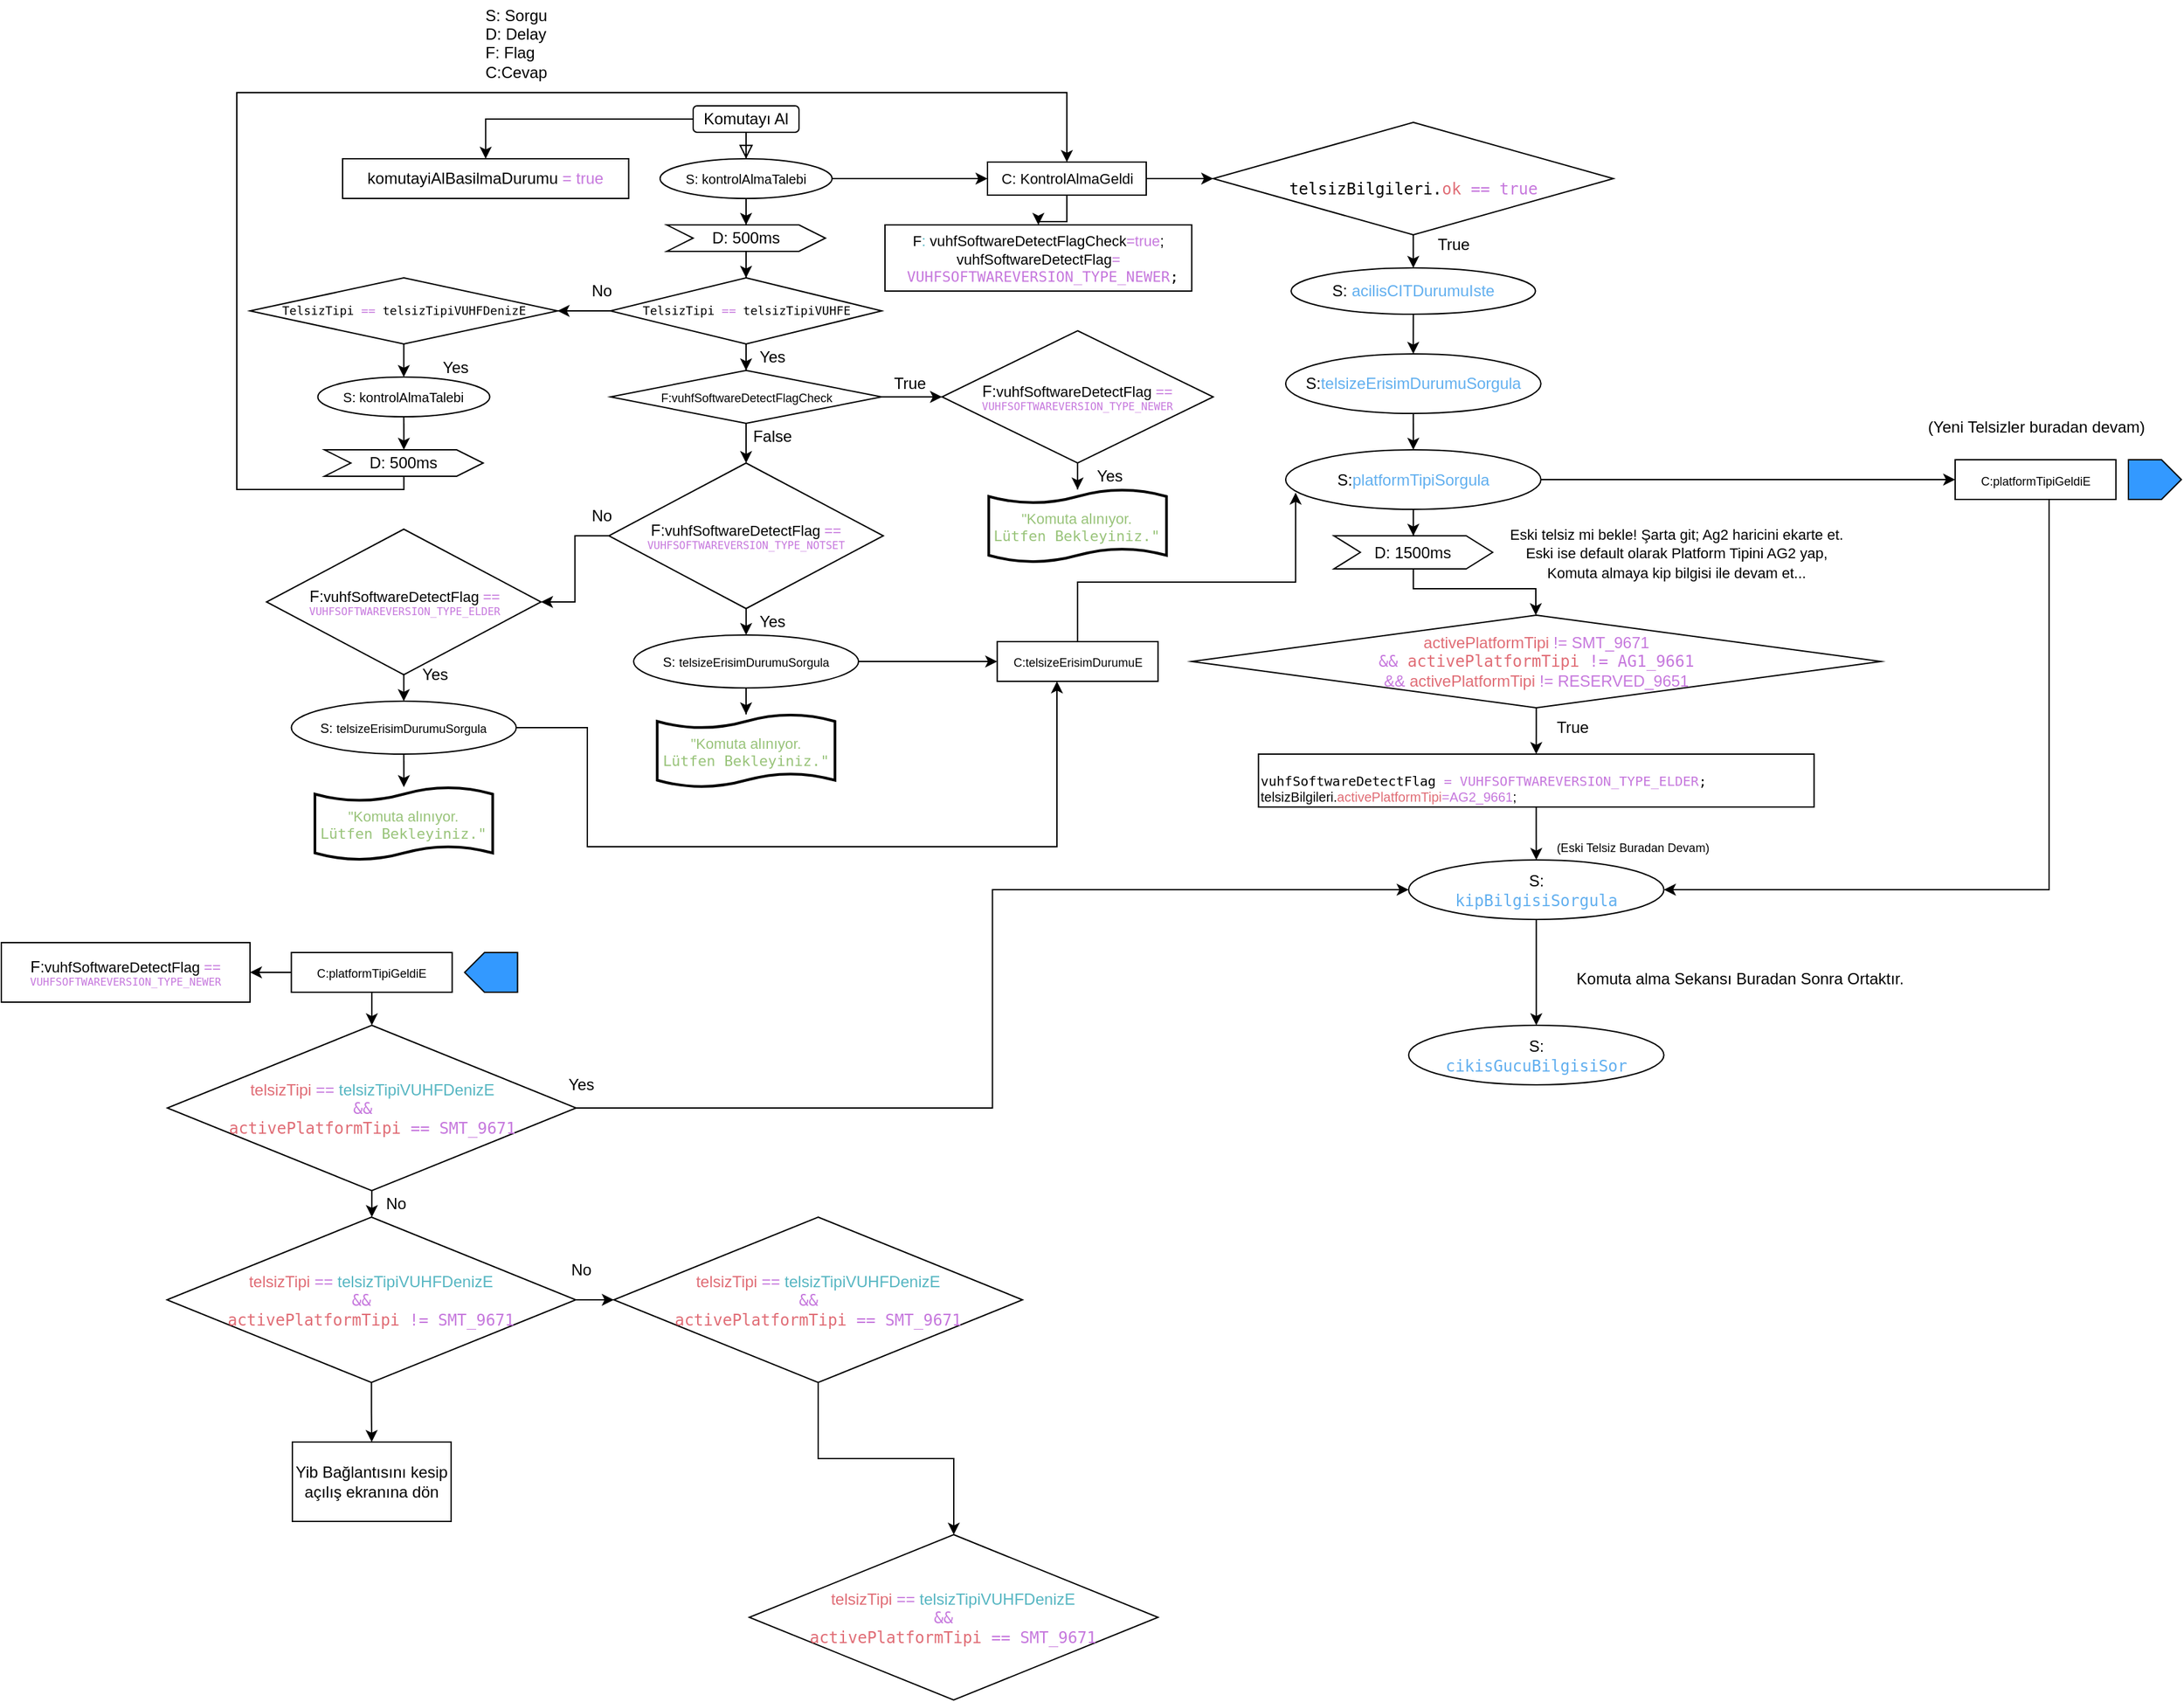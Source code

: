<mxfile version="13.10.0" type="github">
  <diagram id="C5RBs43oDa-KdzZeNtuy" name="Page-1">
    <mxGraphModel dx="2249" dy="781" grid="1" gridSize="10" guides="1" tooltips="1" connect="1" arrows="1" fold="1" page="1" pageScale="1" pageWidth="827" pageHeight="1169" math="0" shadow="0">
      <root>
        <mxCell id="WIyWlLk6GJQsqaUBKTNV-0" />
        <mxCell id="WIyWlLk6GJQsqaUBKTNV-1" parent="WIyWlLk6GJQsqaUBKTNV-0" />
        <mxCell id="WIyWlLk6GJQsqaUBKTNV-2" value="" style="rounded=0;html=1;jettySize=auto;orthogonalLoop=1;fontSize=11;endArrow=block;endFill=0;endSize=8;strokeWidth=1;shadow=0;labelBackgroundColor=none;edgeStyle=orthogonalEdgeStyle;entryX=0.5;entryY=0;entryDx=0;entryDy=0;" parent="WIyWlLk6GJQsqaUBKTNV-1" source="WIyWlLk6GJQsqaUBKTNV-3" target="a07uq0I9f7022rg5gR0u-1" edge="1">
          <mxGeometry relative="1" as="geometry">
            <mxPoint x="200" y="120" as="targetPoint" />
          </mxGeometry>
        </mxCell>
        <mxCell id="a07uq0I9f7022rg5gR0u-80" value="" style="edgeStyle=orthogonalEdgeStyle;rounded=0;orthogonalLoop=1;jettySize=auto;html=1;" parent="WIyWlLk6GJQsqaUBKTNV-1" source="WIyWlLk6GJQsqaUBKTNV-3" target="a07uq0I9f7022rg5gR0u-79" edge="1">
          <mxGeometry relative="1" as="geometry" />
        </mxCell>
        <mxCell id="WIyWlLk6GJQsqaUBKTNV-3" value="Komutayı Al" style="rounded=1;whiteSpace=wrap;html=1;fontSize=12;glass=0;strokeWidth=1;shadow=0;" parent="WIyWlLk6GJQsqaUBKTNV-1" vertex="1">
          <mxGeometry x="165" y="80" width="80" height="20" as="geometry" />
        </mxCell>
        <mxCell id="a07uq0I9f7022rg5gR0u-11" value="" style="edgeStyle=orthogonalEdgeStyle;rounded=0;orthogonalLoop=1;jettySize=auto;html=1;" parent="WIyWlLk6GJQsqaUBKTNV-1" source="a07uq0I9f7022rg5gR0u-1" target="a07uq0I9f7022rg5gR0u-10" edge="1">
          <mxGeometry relative="1" as="geometry" />
        </mxCell>
        <mxCell id="a07uq0I9f7022rg5gR0u-27" value="" style="edgeStyle=orthogonalEdgeStyle;rounded=0;orthogonalLoop=1;jettySize=auto;html=1;" parent="WIyWlLk6GJQsqaUBKTNV-1" source="a07uq0I9f7022rg5gR0u-1" target="a07uq0I9f7022rg5gR0u-26" edge="1">
          <mxGeometry relative="1" as="geometry" />
        </mxCell>
        <mxCell id="a07uq0I9f7022rg5gR0u-1" value="&lt;font style=&quot;font-size: 10px&quot;&gt;S: kontrolAlmaTalebi&lt;/font&gt;" style="ellipse;whiteSpace=wrap;html=1;" parent="WIyWlLk6GJQsqaUBKTNV-1" vertex="1">
          <mxGeometry x="140" y="120" width="130" height="30" as="geometry" />
        </mxCell>
        <mxCell id="a07uq0I9f7022rg5gR0u-13" value="" style="edgeStyle=orthogonalEdgeStyle;rounded=0;orthogonalLoop=1;jettySize=auto;html=1;" parent="WIyWlLk6GJQsqaUBKTNV-1" source="a07uq0I9f7022rg5gR0u-10" target="a07uq0I9f7022rg5gR0u-12" edge="1">
          <mxGeometry relative="1" as="geometry" />
        </mxCell>
        <mxCell id="a07uq0I9f7022rg5gR0u-10" value="D: 500ms" style="shape=step;perimeter=stepPerimeter;whiteSpace=wrap;html=1;fixedSize=1;" parent="WIyWlLk6GJQsqaUBKTNV-1" vertex="1">
          <mxGeometry x="145" y="170" width="120" height="20" as="geometry" />
        </mxCell>
        <mxCell id="a07uq0I9f7022rg5gR0u-15" value="" style="edgeStyle=orthogonalEdgeStyle;rounded=0;orthogonalLoop=1;jettySize=auto;html=1;" parent="WIyWlLk6GJQsqaUBKTNV-1" source="a07uq0I9f7022rg5gR0u-12" target="a07uq0I9f7022rg5gR0u-14" edge="1">
          <mxGeometry relative="1" as="geometry" />
        </mxCell>
        <mxCell id="a07uq0I9f7022rg5gR0u-35" value="" style="edgeStyle=orthogonalEdgeStyle;rounded=0;orthogonalLoop=1;jettySize=auto;html=1;" parent="WIyWlLk6GJQsqaUBKTNV-1" source="a07uq0I9f7022rg5gR0u-12" target="a07uq0I9f7022rg5gR0u-34" edge="1">
          <mxGeometry relative="1" as="geometry" />
        </mxCell>
        <mxCell id="a07uq0I9f7022rg5gR0u-12" value="&lt;pre style=&quot;margin: 0px ; text-indent: 0px ; font-size: 9px&quot;&gt;TelsizTipi &lt;span style=&quot;color: #c678dd&quot;&gt;==&lt;/span&gt; telsizTipiVUHFE&lt;/pre&gt;" style="rhombus;whiteSpace=wrap;html=1;" parent="WIyWlLk6GJQsqaUBKTNV-1" vertex="1">
          <mxGeometry x="102.5" y="210" width="205" height="50" as="geometry" />
        </mxCell>
        <mxCell id="a07uq0I9f7022rg5gR0u-20" value="" style="edgeStyle=orthogonalEdgeStyle;rounded=0;orthogonalLoop=1;jettySize=auto;html=1;" parent="WIyWlLk6GJQsqaUBKTNV-1" source="a07uq0I9f7022rg5gR0u-14" target="a07uq0I9f7022rg5gR0u-19" edge="1">
          <mxGeometry relative="1" as="geometry" />
        </mxCell>
        <mxCell id="a07uq0I9f7022rg5gR0u-23" value="" style="edgeStyle=orthogonalEdgeStyle;rounded=0;orthogonalLoop=1;jettySize=auto;html=1;" parent="WIyWlLk6GJQsqaUBKTNV-1" source="a07uq0I9f7022rg5gR0u-14" target="a07uq0I9f7022rg5gR0u-22" edge="1">
          <mxGeometry relative="1" as="geometry" />
        </mxCell>
        <mxCell id="a07uq0I9f7022rg5gR0u-14" value="&lt;font style=&quot;font-size: 9px&quot;&gt;F:vuhfSoftwareDetectFlagCheck&lt;/font&gt;" style="rhombus;whiteSpace=wrap;html=1;" parent="WIyWlLk6GJQsqaUBKTNV-1" vertex="1">
          <mxGeometry x="102.5" y="280" width="205" height="40" as="geometry" />
        </mxCell>
        <mxCell id="a07uq0I9f7022rg5gR0u-17" value="No" style="text;html=1;strokeColor=none;fillColor=none;align=center;verticalAlign=middle;whiteSpace=wrap;rounded=0;" parent="WIyWlLk6GJQsqaUBKTNV-1" vertex="1">
          <mxGeometry x="76.25" y="210" width="40" height="20" as="geometry" />
        </mxCell>
        <mxCell id="a07uq0I9f7022rg5gR0u-18" value="Yes" style="text;html=1;strokeColor=none;fillColor=none;align=center;verticalAlign=middle;whiteSpace=wrap;rounded=0;" parent="WIyWlLk6GJQsqaUBKTNV-1" vertex="1">
          <mxGeometry x="205" y="260" width="40" height="20" as="geometry" />
        </mxCell>
        <mxCell id="a07uq0I9f7022rg5gR0u-58" value="" style="edgeStyle=orthogonalEdgeStyle;rounded=0;orthogonalLoop=1;jettySize=auto;html=1;" parent="WIyWlLk6GJQsqaUBKTNV-1" source="a07uq0I9f7022rg5gR0u-19" target="a07uq0I9f7022rg5gR0u-54" edge="1">
          <mxGeometry relative="1" as="geometry" />
        </mxCell>
        <mxCell id="a07uq0I9f7022rg5gR0u-63" value="" style="edgeStyle=orthogonalEdgeStyle;rounded=0;orthogonalLoop=1;jettySize=auto;html=1;" parent="WIyWlLk6GJQsqaUBKTNV-1" source="a07uq0I9f7022rg5gR0u-19" target="a07uq0I9f7022rg5gR0u-62" edge="1">
          <mxGeometry relative="1" as="geometry" />
        </mxCell>
        <mxCell id="a07uq0I9f7022rg5gR0u-19" value="F:&lt;font style=&quot;font-size: 11px&quot;&gt;&lt;font style=&quot;font-size: 11px&quot;&gt;vuhfSoftwareDetectFlag &lt;span style=&quot;color: #c678dd&quot;&gt;==&lt;/span&gt; &lt;span style=&quot;color: #c678dd&quot;&gt;&lt;/span&gt;&lt;/font&gt;&lt;br&gt;&lt;span style=&quot;color: #c678dd&quot;&gt;&lt;/span&gt;&lt;/font&gt;&lt;pre style=&quot;margin: 0px ; text-indent: 0px ; font-size: 8px&quot;&gt;&lt;font style=&quot;font-size: 8px&quot;&gt;&lt;span style=&quot;color: #c678dd&quot;&gt;VUHFSOFTWAREVERSION_TYPE_NOTSET&lt;/span&gt;&lt;/font&gt;&lt;/pre&gt;" style="rhombus;whiteSpace=wrap;html=1;" parent="WIyWlLk6GJQsqaUBKTNV-1" vertex="1">
          <mxGeometry x="101.25" y="350" width="207.5" height="110" as="geometry" />
        </mxCell>
        <mxCell id="a07uq0I9f7022rg5gR0u-21" value="False" style="text;html=1;strokeColor=none;fillColor=none;align=center;verticalAlign=middle;whiteSpace=wrap;rounded=0;" parent="WIyWlLk6GJQsqaUBKTNV-1" vertex="1">
          <mxGeometry x="205" y="320" width="40" height="20" as="geometry" />
        </mxCell>
        <mxCell id="a07uq0I9f7022rg5gR0u-31" value="" style="edgeStyle=orthogonalEdgeStyle;rounded=0;orthogonalLoop=1;jettySize=auto;html=1;" parent="WIyWlLk6GJQsqaUBKTNV-1" source="a07uq0I9f7022rg5gR0u-22" target="a07uq0I9f7022rg5gR0u-30" edge="1">
          <mxGeometry relative="1" as="geometry" />
        </mxCell>
        <mxCell id="a07uq0I9f7022rg5gR0u-22" value="F:&lt;font style=&quot;font-size: 11px&quot;&gt;&lt;font style=&quot;font-size: 11px&quot;&gt;vuhfSoftwareDetectFlag &lt;span style=&quot;color: #c678dd&quot;&gt;==&lt;/span&gt; &lt;span style=&quot;color: #c678dd&quot;&gt;&lt;/span&gt;&lt;/font&gt;&lt;br&gt;&lt;span style=&quot;color: #c678dd&quot;&gt;&lt;/span&gt;&lt;/font&gt;&lt;pre style=&quot;margin: 0px ; text-indent: 0px ; font-size: 8px&quot;&gt;&lt;font style=&quot;font-size: 8px&quot;&gt;&lt;span style=&quot;color: #c678dd&quot;&gt;VUHFSOFTWAREVERSION_TYPE_NEWER&lt;/span&gt;&lt;/font&gt;&lt;/pre&gt;" style="rhombus;whiteSpace=wrap;html=1;" parent="WIyWlLk6GJQsqaUBKTNV-1" vertex="1">
          <mxGeometry x="353.13" y="250" width="205" height="100" as="geometry" />
        </mxCell>
        <mxCell id="a07uq0I9f7022rg5gR0u-24" value="True" style="text;html=1;strokeColor=none;fillColor=none;align=center;verticalAlign=middle;whiteSpace=wrap;rounded=0;" parent="WIyWlLk6GJQsqaUBKTNV-1" vertex="1">
          <mxGeometry x="308.75" y="280" width="40" height="20" as="geometry" />
        </mxCell>
        <mxCell id="a07uq0I9f7022rg5gR0u-25" value="&lt;div align=&quot;left&quot;&gt;S: Sorgu&lt;br&gt;D: Delay&lt;br&gt;F: Flag&lt;br&gt;&lt;/div&gt;&lt;div align=&quot;left&quot;&gt;C:Cevap&lt;/div&gt;&lt;div align=&quot;left&quot;&gt;&lt;br&gt;&lt;/div&gt;" style="text;html=1;align=left;verticalAlign=middle;resizable=0;points=[];autosize=1;" parent="WIyWlLk6GJQsqaUBKTNV-1" vertex="1">
          <mxGeometry x="6.25" width="70" height="80" as="geometry" />
        </mxCell>
        <mxCell id="a07uq0I9f7022rg5gR0u-29" value="" style="edgeStyle=orthogonalEdgeStyle;rounded=0;orthogonalLoop=1;jettySize=auto;html=1;" parent="WIyWlLk6GJQsqaUBKTNV-1" source="a07uq0I9f7022rg5gR0u-26" target="a07uq0I9f7022rg5gR0u-28" edge="1">
          <mxGeometry relative="1" as="geometry" />
        </mxCell>
        <mxCell id="a07uq0I9f7022rg5gR0u-84" value="" style="edgeStyle=orthogonalEdgeStyle;rounded=0;orthogonalLoop=1;jettySize=auto;html=1;" parent="WIyWlLk6GJQsqaUBKTNV-1" source="a07uq0I9f7022rg5gR0u-26" target="a07uq0I9f7022rg5gR0u-83" edge="1">
          <mxGeometry relative="1" as="geometry" />
        </mxCell>
        <mxCell id="a07uq0I9f7022rg5gR0u-26" value="&lt;font style=&quot;font-size: 11px&quot;&gt;C: KontrolAlmaGeldi&lt;/font&gt;" style="whiteSpace=wrap;html=1;" parent="WIyWlLk6GJQsqaUBKTNV-1" vertex="1">
          <mxGeometry x="387.5" y="122.5" width="120" height="25" as="geometry" />
        </mxCell>
        <mxCell id="a07uq0I9f7022rg5gR0u-28" value="&lt;font style=&quot;font-size: 11px&quot;&gt;&lt;span style=&quot;color: #56b6c2&quot;&gt;&lt;font color=&quot;#000000&quot;&gt;F&lt;/font&gt;: &lt;/span&gt;vuhfSoftwareDetectFlagCheck&lt;span style=&quot;color: #c678dd&quot;&gt;=&lt;/span&gt;&lt;span style=&quot;color: #c678dd&quot;&gt;true&lt;/span&gt;;&lt;/font&gt;&lt;font style=&quot;font-size: 11px&quot;&gt;&lt;span style=&quot;color: #56b6c2&quot;&gt;&lt;br&gt;&lt;/span&gt;vuhfSoftwareDetectFlag&lt;span style=&quot;color: #c678dd&quot;&gt;=&lt;/span&gt;&lt;/font&gt;&lt;font style=&quot;font-size: 11px&quot;&gt;&lt;br&gt;&lt;/font&gt;&lt;pre style=&quot;margin: 0px ; text-indent: 0px ; font-size: 11px&quot;&gt;&lt;font style=&quot;font-size: 11px&quot;&gt; &lt;span style=&quot;color: #c678dd&quot;&gt;VUHFSOFTWAREVERSION_TYPE_NEWER&lt;/span&gt;;&lt;/font&gt;&lt;/pre&gt;" style="whiteSpace=wrap;html=1;" parent="WIyWlLk6GJQsqaUBKTNV-1" vertex="1">
          <mxGeometry x="310" y="170" width="231.88" height="50" as="geometry" />
        </mxCell>
        <mxCell id="a07uq0I9f7022rg5gR0u-30" value="&lt;font style=&quot;font-size: 11px&quot;&gt;&lt;span style=&quot;color: #98c379&quot;&gt;&quot;Komuta&lt;/span&gt; &lt;span style=&quot;color: #98c379&quot;&gt;alınıyor.&lt;/span&gt;&lt;/font&gt;&lt;br&gt;&lt;font style=&quot;font-size: 11px&quot;&gt;&lt;span style=&quot;color: #98c379&quot;&gt;&lt;/span&gt;&lt;/font&gt;&lt;pre style=&quot;margin: 0px ; text-indent: 0px ; font-size: 11px&quot;&gt;&lt;font style=&quot;font-size: 11px&quot;&gt;&lt;span style=&quot;color: #98c379&quot;&gt;Lütfen&lt;/span&gt; &lt;span style=&quot;color: #98c379&quot;&gt;Bekleyiniz.&quot;&lt;/span&gt;&lt;/font&gt;&lt;/pre&gt;" style="shape=tape;whiteSpace=wrap;html=1;strokeWidth=2;size=0.19" parent="WIyWlLk6GJQsqaUBKTNV-1" vertex="1">
          <mxGeometry x="388.44" y="370" width="134.37" height="55" as="geometry" />
        </mxCell>
        <mxCell id="a07uq0I9f7022rg5gR0u-33" value="Yes" style="text;html=1;strokeColor=none;fillColor=none;align=center;verticalAlign=middle;whiteSpace=wrap;rounded=0;" parent="WIyWlLk6GJQsqaUBKTNV-1" vertex="1">
          <mxGeometry x="460" y="350" width="40" height="20" as="geometry" />
        </mxCell>
        <mxCell id="a07uq0I9f7022rg5gR0u-47" value="" style="edgeStyle=orthogonalEdgeStyle;rounded=0;orthogonalLoop=1;jettySize=auto;html=1;" parent="WIyWlLk6GJQsqaUBKTNV-1" source="a07uq0I9f7022rg5gR0u-34" target="a07uq0I9f7022rg5gR0u-43" edge="1">
          <mxGeometry relative="1" as="geometry" />
        </mxCell>
        <mxCell id="a07uq0I9f7022rg5gR0u-34" value="&lt;pre style=&quot;margin: 0px ; text-indent: 0px ; font-size: 9px&quot;&gt;TelsizTipi &lt;span style=&quot;color: #c678dd&quot;&gt;==&lt;/span&gt; telsizTipiVUHFDenizE&lt;/pre&gt;" style="rhombus;whiteSpace=wrap;html=1;" parent="WIyWlLk6GJQsqaUBKTNV-1" vertex="1">
          <mxGeometry x="-170" y="210" width="232.5" height="50" as="geometry" />
        </mxCell>
        <mxCell id="a07uq0I9f7022rg5gR0u-38" value="&lt;div&gt;Yes&lt;/div&gt;&lt;div&gt;&lt;br&gt;&lt;/div&gt;" style="text;html=1;align=center;verticalAlign=middle;resizable=0;points=[];autosize=1;" parent="WIyWlLk6GJQsqaUBKTNV-1" vertex="1">
          <mxGeometry x="-35" y="270" width="40" height="30" as="geometry" />
        </mxCell>
        <mxCell id="a07uq0I9f7022rg5gR0u-48" value="" style="edgeStyle=orthogonalEdgeStyle;rounded=0;orthogonalLoop=1;jettySize=auto;html=1;" parent="WIyWlLk6GJQsqaUBKTNV-1" source="a07uq0I9f7022rg5gR0u-43" target="a07uq0I9f7022rg5gR0u-44" edge="1">
          <mxGeometry relative="1" as="geometry" />
        </mxCell>
        <mxCell id="a07uq0I9f7022rg5gR0u-43" value="&lt;font style=&quot;font-size: 10px&quot;&gt;S: kontrolAlmaTalebi&lt;/font&gt;" style="ellipse;whiteSpace=wrap;html=1;" parent="WIyWlLk6GJQsqaUBKTNV-1" vertex="1">
          <mxGeometry x="-118.75" y="285" width="130" height="30" as="geometry" />
        </mxCell>
        <mxCell id="a07uq0I9f7022rg5gR0u-51" value="" style="edgeStyle=orthogonalEdgeStyle;rounded=0;orthogonalLoop=1;jettySize=auto;html=1;entryX=0.5;entryY=0;entryDx=0;entryDy=0;" parent="WIyWlLk6GJQsqaUBKTNV-1" source="a07uq0I9f7022rg5gR0u-44" target="a07uq0I9f7022rg5gR0u-26" edge="1">
          <mxGeometry relative="1" as="geometry">
            <mxPoint x="360" y="10" as="targetPoint" />
            <Array as="points">
              <mxPoint x="-180" y="370" />
              <mxPoint x="-180" y="70" />
              <mxPoint x="448" y="70" />
            </Array>
          </mxGeometry>
        </mxCell>
        <mxCell id="a07uq0I9f7022rg5gR0u-44" value="D: 500ms" style="shape=step;perimeter=stepPerimeter;whiteSpace=wrap;html=1;fixedSize=1;" parent="WIyWlLk6GJQsqaUBKTNV-1" vertex="1">
          <mxGeometry x="-113.75" y="340" width="120" height="20" as="geometry" />
        </mxCell>
        <mxCell id="a07uq0I9f7022rg5gR0u-60" value="" style="edgeStyle=orthogonalEdgeStyle;rounded=0;orthogonalLoop=1;jettySize=auto;html=1;" parent="WIyWlLk6GJQsqaUBKTNV-1" source="a07uq0I9f7022rg5gR0u-54" target="a07uq0I9f7022rg5gR0u-59" edge="1">
          <mxGeometry relative="1" as="geometry" />
        </mxCell>
        <mxCell id="a07uq0I9f7022rg5gR0u-82" value="" style="edgeStyle=orthogonalEdgeStyle;rounded=0;orthogonalLoop=1;jettySize=auto;html=1;" parent="WIyWlLk6GJQsqaUBKTNV-1" source="a07uq0I9f7022rg5gR0u-54" target="a07uq0I9f7022rg5gR0u-81" edge="1">
          <mxGeometry relative="1" as="geometry" />
        </mxCell>
        <mxCell id="a07uq0I9f7022rg5gR0u-54" value="&lt;font style=&quot;font-size: 10px&quot;&gt;S: &lt;/font&gt;&lt;font style=&quot;font-size: 9px&quot;&gt;telsizeErisimDurumuSorgula&lt;/font&gt;" style="ellipse;whiteSpace=wrap;html=1;" parent="WIyWlLk6GJQsqaUBKTNV-1" vertex="1">
          <mxGeometry x="120" y="480" width="170" height="40" as="geometry" />
        </mxCell>
        <mxCell id="a07uq0I9f7022rg5gR0u-59" value="&lt;font style=&quot;font-size: 11px&quot;&gt;&lt;span style=&quot;color: #98c379&quot;&gt;&quot;Komuta&lt;/span&gt; &lt;span style=&quot;color: #98c379&quot;&gt;alınıyor.&lt;/span&gt;&lt;/font&gt;&lt;br&gt;&lt;font style=&quot;font-size: 11px&quot;&gt;&lt;span style=&quot;color: #98c379&quot;&gt;&lt;/span&gt;&lt;/font&gt;&lt;pre style=&quot;margin: 0px ; text-indent: 0px ; font-size: 11px&quot;&gt;&lt;font style=&quot;font-size: 11px&quot;&gt;&lt;span style=&quot;color: #98c379&quot;&gt;Lütfen&lt;/span&gt; &lt;span style=&quot;color: #98c379&quot;&gt;Bekleyiniz.&quot;&lt;/span&gt;&lt;/font&gt;&lt;/pre&gt;" style="shape=tape;whiteSpace=wrap;html=1;strokeWidth=2;size=0.19" parent="WIyWlLk6GJQsqaUBKTNV-1" vertex="1">
          <mxGeometry x="137.82" y="540" width="134.37" height="55" as="geometry" />
        </mxCell>
        <mxCell id="a07uq0I9f7022rg5gR0u-61" value="Yes" style="text;html=1;strokeColor=none;fillColor=none;align=center;verticalAlign=middle;whiteSpace=wrap;rounded=0;" parent="WIyWlLk6GJQsqaUBKTNV-1" vertex="1">
          <mxGeometry x="205" y="460" width="40" height="20" as="geometry" />
        </mxCell>
        <mxCell id="a07uq0I9f7022rg5gR0u-73" value="" style="edgeStyle=orthogonalEdgeStyle;rounded=0;orthogonalLoop=1;jettySize=auto;html=1;" parent="WIyWlLk6GJQsqaUBKTNV-1" source="a07uq0I9f7022rg5gR0u-62" target="a07uq0I9f7022rg5gR0u-72" edge="1">
          <mxGeometry relative="1" as="geometry" />
        </mxCell>
        <mxCell id="a07uq0I9f7022rg5gR0u-62" value="F:&lt;font style=&quot;font-size: 11px&quot;&gt;&lt;font style=&quot;font-size: 11px&quot;&gt;vuhfSoftwareDetectFlag &lt;span style=&quot;color: #c678dd&quot;&gt;==&lt;/span&gt; &lt;span style=&quot;color: #c678dd&quot;&gt;&lt;/span&gt;&lt;/font&gt;&lt;br&gt;&lt;span style=&quot;color: #c678dd&quot;&gt;&lt;/span&gt;&lt;/font&gt;&lt;pre style=&quot;margin: 0px ; text-indent: 0px ; font-size: 8px&quot;&gt;&lt;font style=&quot;font-size: 8px&quot;&gt;&lt;span style=&quot;color: #c678dd&quot;&gt;VUHFSOFTWAREVERSION_TYPE_ELDER&lt;/span&gt;&lt;/font&gt;&lt;/pre&gt;" style="rhombus;whiteSpace=wrap;html=1;" parent="WIyWlLk6GJQsqaUBKTNV-1" vertex="1">
          <mxGeometry x="-157.5" y="400" width="207.5" height="110" as="geometry" />
        </mxCell>
        <mxCell id="a07uq0I9f7022rg5gR0u-64" value="No" style="text;html=1;strokeColor=none;fillColor=none;align=center;verticalAlign=middle;whiteSpace=wrap;rounded=0;" parent="WIyWlLk6GJQsqaUBKTNV-1" vertex="1">
          <mxGeometry x="76.25" y="380" width="40" height="20" as="geometry" />
        </mxCell>
        <mxCell id="a07uq0I9f7022rg5gR0u-75" value="" style="edgeStyle=orthogonalEdgeStyle;rounded=0;orthogonalLoop=1;jettySize=auto;html=1;" parent="WIyWlLk6GJQsqaUBKTNV-1" source="a07uq0I9f7022rg5gR0u-72" target="a07uq0I9f7022rg5gR0u-74" edge="1">
          <mxGeometry relative="1" as="geometry" />
        </mxCell>
        <mxCell id="a07uq0I9f7022rg5gR0u-99" value="" style="edgeStyle=orthogonalEdgeStyle;rounded=0;orthogonalLoop=1;jettySize=auto;html=1;" parent="WIyWlLk6GJQsqaUBKTNV-1" source="a07uq0I9f7022rg5gR0u-72" target="a07uq0I9f7022rg5gR0u-81" edge="1">
          <mxGeometry relative="1" as="geometry">
            <Array as="points">
              <mxPoint x="85" y="550" />
              <mxPoint x="85" y="640" />
              <mxPoint x="440" y="640" />
            </Array>
          </mxGeometry>
        </mxCell>
        <mxCell id="a07uq0I9f7022rg5gR0u-72" value="&lt;font style=&quot;font-size: 10px&quot;&gt;S: &lt;/font&gt;&lt;font style=&quot;font-size: 9px&quot;&gt;telsizeErisimDurumuSorgula&lt;/font&gt;" style="ellipse;whiteSpace=wrap;html=1;" parent="WIyWlLk6GJQsqaUBKTNV-1" vertex="1">
          <mxGeometry x="-138.75" y="530" width="170" height="40" as="geometry" />
        </mxCell>
        <mxCell id="a07uq0I9f7022rg5gR0u-74" value="&lt;font style=&quot;font-size: 11px&quot;&gt;&lt;span style=&quot;color: #98c379&quot;&gt;&quot;Komuta&lt;/span&gt; &lt;span style=&quot;color: #98c379&quot;&gt;alınıyor.&lt;/span&gt;&lt;/font&gt;&lt;br&gt;&lt;font style=&quot;font-size: 11px&quot;&gt;&lt;span style=&quot;color: #98c379&quot;&gt;&lt;/span&gt;&lt;/font&gt;&lt;pre style=&quot;margin: 0px ; text-indent: 0px ; font-size: 11px&quot;&gt;&lt;font style=&quot;font-size: 11px&quot;&gt;&lt;span style=&quot;color: #98c379&quot;&gt;Lütfen&lt;/span&gt; &lt;span style=&quot;color: #98c379&quot;&gt;Bekleyiniz.&quot;&lt;/span&gt;&lt;/font&gt;&lt;/pre&gt;" style="shape=tape;whiteSpace=wrap;html=1;strokeWidth=2;size=0.19" parent="WIyWlLk6GJQsqaUBKTNV-1" vertex="1">
          <mxGeometry x="-120.93" y="595" width="134.37" height="55" as="geometry" />
        </mxCell>
        <mxCell id="a07uq0I9f7022rg5gR0u-76" value="Yes" style="text;html=1;strokeColor=none;fillColor=none;align=center;verticalAlign=middle;whiteSpace=wrap;rounded=0;" parent="WIyWlLk6GJQsqaUBKTNV-1" vertex="1">
          <mxGeometry x="-50" y="500" width="40" height="20" as="geometry" />
        </mxCell>
        <mxCell id="a07uq0I9f7022rg5gR0u-79" value="&lt;span style=&quot;color: #56b6c2&quot;&gt;&lt;/span&gt;komutayiAlBasilmaDurumu &lt;span style=&quot;color: #c678dd&quot;&gt;=&lt;/span&gt; &lt;span style=&quot;color: #c678dd&quot;&gt;true&lt;/span&gt;" style="whiteSpace=wrap;html=1;" parent="WIyWlLk6GJQsqaUBKTNV-1" vertex="1">
          <mxGeometry x="-100" y="120" width="216.25" height="30" as="geometry" />
        </mxCell>
        <mxCell id="a07uq0I9f7022rg5gR0u-103" value="" style="edgeStyle=orthogonalEdgeStyle;rounded=0;orthogonalLoop=1;jettySize=auto;html=1;entryX=0.039;entryY=0.719;entryDx=0;entryDy=0;entryPerimeter=0;" parent="WIyWlLk6GJQsqaUBKTNV-1" source="a07uq0I9f7022rg5gR0u-81" target="a07uq0I9f7022rg5gR0u-90" edge="1">
          <mxGeometry relative="1" as="geometry">
            <Array as="points">
              <mxPoint x="456" y="440" />
              <mxPoint x="620" y="440" />
            </Array>
          </mxGeometry>
        </mxCell>
        <mxCell id="a07uq0I9f7022rg5gR0u-81" value="&lt;font style=&quot;font-size: 9px&quot;&gt;C:&lt;/font&gt;&lt;font style=&quot;font-size: 11px&quot; size=&quot;1&quot;&gt;&lt;span style=&quot;font-size: 9px&quot;&gt;telsizeErisimDurumuE&lt;/span&gt;&lt;/font&gt;" style="whiteSpace=wrap;html=1;" parent="WIyWlLk6GJQsqaUBKTNV-1" vertex="1">
          <mxGeometry x="394.84" y="485" width="121.56" height="30" as="geometry" />
        </mxCell>
        <mxCell id="a07uq0I9f7022rg5gR0u-86" value="" style="edgeStyle=orthogonalEdgeStyle;rounded=0;orthogonalLoop=1;jettySize=auto;html=1;" parent="WIyWlLk6GJQsqaUBKTNV-1" source="a07uq0I9f7022rg5gR0u-83" target="a07uq0I9f7022rg5gR0u-85" edge="1">
          <mxGeometry relative="1" as="geometry" />
        </mxCell>
        <mxCell id="a07uq0I9f7022rg5gR0u-83" value="&lt;br&gt;&lt;pre style=&quot;margin-top: 0px ; margin-bottom: 0px ; margin-left: 0px ; margin-right: 0px ; text-indent: 0px&quot;&gt;telsizBilgileri.&lt;span style=&quot;color: #e06c75&quot;&gt;ok&lt;/span&gt; &lt;span style=&quot;color: #c678dd&quot;&gt;==&lt;/span&gt; &lt;span style=&quot;color: #c678dd&quot;&gt;true&lt;/span&gt;&lt;/pre&gt;" style="rhombus;whiteSpace=wrap;html=1;" parent="WIyWlLk6GJQsqaUBKTNV-1" vertex="1">
          <mxGeometry x="558.13" y="92.5" width="302.5" height="85" as="geometry" />
        </mxCell>
        <mxCell id="a07uq0I9f7022rg5gR0u-89" value="" style="edgeStyle=orthogonalEdgeStyle;rounded=0;orthogonalLoop=1;jettySize=auto;html=1;" parent="WIyWlLk6GJQsqaUBKTNV-1" source="a07uq0I9f7022rg5gR0u-85" target="a07uq0I9f7022rg5gR0u-88" edge="1">
          <mxGeometry relative="1" as="geometry" />
        </mxCell>
        <mxCell id="a07uq0I9f7022rg5gR0u-85" value="S:&lt;span style=&quot;color: #61afef&quot;&gt; acilisCITDurumuIste&lt;/span&gt;" style="ellipse;whiteSpace=wrap;html=1;" parent="WIyWlLk6GJQsqaUBKTNV-1" vertex="1">
          <mxGeometry x="617.04" y="202.5" width="184.69" height="35" as="geometry" />
        </mxCell>
        <mxCell id="a07uq0I9f7022rg5gR0u-87" value="True" style="text;html=1;strokeColor=none;fillColor=none;align=center;verticalAlign=middle;whiteSpace=wrap;rounded=0;" parent="WIyWlLk6GJQsqaUBKTNV-1" vertex="1">
          <mxGeometry x="720" y="175" width="40" height="20" as="geometry" />
        </mxCell>
        <mxCell id="a07uq0I9f7022rg5gR0u-91" value="" style="edgeStyle=orthogonalEdgeStyle;rounded=0;orthogonalLoop=1;jettySize=auto;html=1;" parent="WIyWlLk6GJQsqaUBKTNV-1" source="a07uq0I9f7022rg5gR0u-88" target="a07uq0I9f7022rg5gR0u-90" edge="1">
          <mxGeometry relative="1" as="geometry" />
        </mxCell>
        <mxCell id="a07uq0I9f7022rg5gR0u-88" value="S:&lt;span style=&quot;color: #61afef&quot;&gt;&lt;/span&gt;&lt;span style=&quot;color: #61afef&quot;&gt;telsizeErisimDurumuSorgula&lt;/span&gt;" style="ellipse;whiteSpace=wrap;html=1;" parent="WIyWlLk6GJQsqaUBKTNV-1" vertex="1">
          <mxGeometry x="612.9" y="267.5" width="192.96" height="45" as="geometry" />
        </mxCell>
        <mxCell id="a07uq0I9f7022rg5gR0u-93" value="" style="edgeStyle=orthogonalEdgeStyle;rounded=0;orthogonalLoop=1;jettySize=auto;html=1;" parent="WIyWlLk6GJQsqaUBKTNV-1" source="a07uq0I9f7022rg5gR0u-90" target="a07uq0I9f7022rg5gR0u-92" edge="1">
          <mxGeometry relative="1" as="geometry" />
        </mxCell>
        <mxCell id="a07uq0I9f7022rg5gR0u-109" value="" style="edgeStyle=orthogonalEdgeStyle;rounded=0;orthogonalLoop=1;jettySize=auto;html=1;" parent="WIyWlLk6GJQsqaUBKTNV-1" source="a07uq0I9f7022rg5gR0u-90" target="a07uq0I9f7022rg5gR0u-108" edge="1">
          <mxGeometry relative="1" as="geometry" />
        </mxCell>
        <mxCell id="a07uq0I9f7022rg5gR0u-90" value="S:&lt;span style=&quot;color: #61afef&quot;&gt;&lt;/span&gt;&lt;span style=&quot;color: #61afef&quot;&gt;platformTipiSorgula&lt;/span&gt;" style="ellipse;whiteSpace=wrap;html=1;" parent="WIyWlLk6GJQsqaUBKTNV-1" vertex="1">
          <mxGeometry x="612.9" y="340" width="192.96" height="45" as="geometry" />
        </mxCell>
        <mxCell id="a07uq0I9f7022rg5gR0u-95" value="" style="edgeStyle=orthogonalEdgeStyle;rounded=0;orthogonalLoop=1;jettySize=auto;html=1;" parent="WIyWlLk6GJQsqaUBKTNV-1" source="a07uq0I9f7022rg5gR0u-92" target="a07uq0I9f7022rg5gR0u-94" edge="1">
          <mxGeometry relative="1" as="geometry">
            <Array as="points">
              <mxPoint x="709" y="445" />
              <mxPoint x="802" y="445" />
            </Array>
          </mxGeometry>
        </mxCell>
        <mxCell id="a07uq0I9f7022rg5gR0u-92" value="D: 1500ms" style="shape=step;perimeter=stepPerimeter;whiteSpace=wrap;html=1;fixedSize=1;" parent="WIyWlLk6GJQsqaUBKTNV-1" vertex="1">
          <mxGeometry x="649.38" y="405" width="120" height="25" as="geometry" />
        </mxCell>
        <mxCell id="a07uq0I9f7022rg5gR0u-97" value="" style="edgeStyle=orthogonalEdgeStyle;rounded=0;orthogonalLoop=1;jettySize=auto;html=1;" parent="WIyWlLk6GJQsqaUBKTNV-1" source="a07uq0I9f7022rg5gR0u-94" target="a07uq0I9f7022rg5gR0u-96" edge="1">
          <mxGeometry relative="1" as="geometry" />
        </mxCell>
        <mxCell id="a07uq0I9f7022rg5gR0u-94" value="&lt;span style=&quot;color: #e06c75&quot;&gt;activePlatformTipi&lt;/span&gt; &lt;span style=&quot;color: #c678dd&quot;&gt;!=&lt;/span&gt; &lt;span style=&quot;color: #c678dd&quot;&gt;SMT_9671&lt;/span&gt;&lt;br&gt;&lt;pre style=&quot;margin-top: 0px ; margin-bottom: 0px ; margin-left: 0px ; margin-right: 0px ; text-indent: 0px&quot;&gt;&lt;span style=&quot;color: #c678dd&quot;&gt;&amp;amp;&amp;amp;&lt;/span&gt; &lt;span style=&quot;color: #e06c75&quot;&gt;activePlatformTipi&lt;/span&gt; &lt;span style=&quot;color: #c678dd&quot;&gt;!=&lt;/span&gt; &lt;span style=&quot;color: #c678dd&quot;&gt;AG1_9661&lt;/span&gt;&lt;br&gt;&lt;/pre&gt;&lt;span style=&quot;color: #c678dd&quot;&gt;&amp;amp;&amp;amp;&lt;/span&gt; &lt;span style=&quot;color: #e06c75&quot;&gt;activePlatformTipi&lt;/span&gt; &lt;span style=&quot;color: #c678dd&quot;&gt;!=&lt;/span&gt; &lt;span style=&quot;color: #c678dd&quot;&gt;RESERVED_9651&lt;/span&gt;" style="rhombus;whiteSpace=wrap;html=1;" parent="WIyWlLk6GJQsqaUBKTNV-1" vertex="1">
          <mxGeometry x="541.88" y="465" width="520.93" height="70" as="geometry" />
        </mxCell>
        <mxCell id="a07uq0I9f7022rg5gR0u-107" value="" style="edgeStyle=orthogonalEdgeStyle;rounded=0;orthogonalLoop=1;jettySize=auto;html=1;" parent="WIyWlLk6GJQsqaUBKTNV-1" source="a07uq0I9f7022rg5gR0u-96" target="a07uq0I9f7022rg5gR0u-106" edge="1">
          <mxGeometry relative="1" as="geometry" />
        </mxCell>
        <mxCell id="a07uq0I9f7022rg5gR0u-96" value="&lt;div style=&quot;font-size: 10px&quot; align=&quot;left&quot;&gt;&lt;font style=&quot;font-size: 10px&quot;&gt;&lt;br&gt;&lt;/font&gt;&lt;pre style=&quot;margin-top: 0px ; margin-bottom: 0px ; margin-left: 0px ; margin-right: 0px ; text-indent: 0px&quot;&gt;&lt;font style=&quot;font-size: 10px&quot;&gt;&lt;span style=&quot;color: #56b6c2&quot;&gt;&lt;/span&gt;vuhfSoftwareDetectFlag &lt;span style=&quot;color: #c678dd&quot;&gt;=&lt;/span&gt; &lt;span style=&quot;color: #c678dd&quot;&gt;VUHFSOFTWAREVERSION_TYPE_ELDER&lt;/span&gt;;&lt;/font&gt;&lt;/pre&gt;&lt;font style=&quot;font-size: 10px&quot;&gt;telsizBilgileri.&lt;span style=&quot;color: #e06c75&quot;&gt;activePlatformTipi&lt;/span&gt;&lt;span style=&quot;color: #c678dd&quot;&gt;=&lt;/span&gt;&lt;span style=&quot;color: #c678dd&quot;&gt;AG2_9661&lt;/span&gt;;&lt;/font&gt;&lt;/div&gt;  " style="whiteSpace=wrap;html=1;align=left;" parent="WIyWlLk6GJQsqaUBKTNV-1" vertex="1">
          <mxGeometry x="592.34" y="570" width="420" height="40" as="geometry" />
        </mxCell>
        <mxCell id="a07uq0I9f7022rg5gR0u-98" value="True" style="text;html=1;strokeColor=none;fillColor=none;align=center;verticalAlign=middle;whiteSpace=wrap;rounded=0;" parent="WIyWlLk6GJQsqaUBKTNV-1" vertex="1">
          <mxGeometry x="810" y="530" width="40" height="40" as="geometry" />
        </mxCell>
        <mxCell id="a07uq0I9f7022rg5gR0u-114" value="" style="edgeStyle=orthogonalEdgeStyle;rounded=0;orthogonalLoop=1;jettySize=auto;html=1;" parent="WIyWlLk6GJQsqaUBKTNV-1" source="a07uq0I9f7022rg5gR0u-106" target="a07uq0I9f7022rg5gR0u-113" edge="1">
          <mxGeometry relative="1" as="geometry" />
        </mxCell>
        <mxCell id="a07uq0I9f7022rg5gR0u-106" value="S:&lt;br&gt;&lt;pre style=&quot;margin-top: 0px ; margin-bottom: 0px ; margin-left: 0px ; margin-right: 0px ; text-indent: 0px&quot;&gt;&lt;span style=&quot;color: #61afef&quot;&gt;kipBilgisiSorgula&lt;/span&gt;&lt;/pre&gt;&lt;span style=&quot;color: #61afef&quot;&gt;&lt;/span&gt;&lt;span style=&quot;color: #61afef&quot;&gt;&lt;/span&gt;" style="ellipse;whiteSpace=wrap;html=1;" parent="WIyWlLk6GJQsqaUBKTNV-1" vertex="1">
          <mxGeometry x="705.87" y="650" width="192.96" height="45" as="geometry" />
        </mxCell>
        <mxCell id="a07uq0I9f7022rg5gR0u-116" style="edgeStyle=orthogonalEdgeStyle;rounded=0;orthogonalLoop=1;jettySize=auto;html=1;entryX=1;entryY=0.5;entryDx=0;entryDy=0;" parent="WIyWlLk6GJQsqaUBKTNV-1" source="a07uq0I9f7022rg5gR0u-108" target="a07uq0I9f7022rg5gR0u-106" edge="1">
          <mxGeometry relative="1" as="geometry">
            <Array as="points">
              <mxPoint x="1190" y="673" />
            </Array>
          </mxGeometry>
        </mxCell>
        <mxCell id="a07uq0I9f7022rg5gR0u-108" value="&lt;font style=&quot;font-size: 9px&quot;&gt;C:&lt;/font&gt;&lt;font style=&quot;font-size: 11px&quot; size=&quot;1&quot;&gt;&lt;span style=&quot;font-size: 9px&quot;&gt;platformTipiGeldiE&lt;/span&gt;&lt;/font&gt;" style="whiteSpace=wrap;html=1;" parent="WIyWlLk6GJQsqaUBKTNV-1" vertex="1">
          <mxGeometry x="1119" y="347.5" width="121.56" height="30" as="geometry" />
        </mxCell>
        <mxCell id="a07uq0I9f7022rg5gR0u-110" value="&lt;div&gt;(Yeni Telsizler buradan devam)&lt;/div&gt;" style="text;html=1;align=center;verticalAlign=middle;resizable=0;points=[];autosize=1;" parent="WIyWlLk6GJQsqaUBKTNV-1" vertex="1">
          <mxGeometry x="1079.78" y="312.5" width="200" height="20" as="geometry" />
        </mxCell>
        <mxCell id="a07uq0I9f7022rg5gR0u-111" value="&lt;font style=&quot;font-size: 11px&quot;&gt;Eski telsiz mi bekle!&lt;/font&gt;&lt;font style=&quot;font-size: 11px&quot;&gt; Şarta git; Ag2 haricini ekarte et.&lt;/font&gt;&lt;font style=&quot;font-size: 11px&quot;&gt;&lt;br&gt;&lt;font style=&quot;font-size: 11px&quot;&gt;Eski ise default olarak Platform Tipini AG2 yap&lt;/font&gt;, &lt;br&gt;Komuta almaya kip bilgisi ile devam et...&lt;/font&gt;" style="text;html=1;align=center;verticalAlign=middle;resizable=0;points=[];autosize=1;" parent="WIyWlLk6GJQsqaUBKTNV-1" vertex="1">
          <mxGeometry x="752.81" y="392.5" width="310" height="50" as="geometry" />
        </mxCell>
        <mxCell id="a07uq0I9f7022rg5gR0u-112" value="&lt;font style=&quot;font-size: 9px&quot;&gt;(Eski Telsiz Buradan Devam)&lt;/font&gt;" style="text;html=1;align=center;verticalAlign=middle;resizable=0;points=[];autosize=1;" parent="WIyWlLk6GJQsqaUBKTNV-1" vertex="1">
          <mxGeometry x="800" y="630" width="150" height="20" as="geometry" />
        </mxCell>
        <mxCell id="a07uq0I9f7022rg5gR0u-113" value="S:&lt;br&gt;&lt;pre style=&quot;margin-top: 0px ; margin-bottom: 0px ; margin-left: 0px ; margin-right: 0px ; text-indent: 0px&quot;&gt;&lt;span style=&quot;color: #61afef&quot;&gt;cikisGucuBilgisiSor&lt;br&gt;&lt;/span&gt;&lt;/pre&gt;&lt;span style=&quot;color: #61afef&quot;&gt;&lt;/span&gt;&lt;span style=&quot;color: #61afef&quot;&gt;&lt;/span&gt;" style="ellipse;whiteSpace=wrap;html=1;" parent="WIyWlLk6GJQsqaUBKTNV-1" vertex="1">
          <mxGeometry x="705.87" y="775" width="192.96" height="45" as="geometry" />
        </mxCell>
        <mxCell id="a07uq0I9f7022rg5gR0u-117" value="Komuta alma Sekansı Buradan Sonra Ortaktır. " style="text;html=1;align=center;verticalAlign=middle;resizable=0;points=[];autosize=1;" parent="WIyWlLk6GJQsqaUBKTNV-1" vertex="1">
          <mxGeometry x="805.86" y="730" width="300" height="20" as="geometry" />
        </mxCell>
        <mxCell id="m9gmjs-Oq1Rt5dJQKGOV-0" value="" style="shape=offPageConnector;whiteSpace=wrap;html=1;direction=north;fillColor=#3399FF;" vertex="1" parent="WIyWlLk6GJQsqaUBKTNV-1">
          <mxGeometry x="1250" y="347.5" width="40" height="30" as="geometry" />
        </mxCell>
        <mxCell id="m9gmjs-Oq1Rt5dJQKGOV-4" value="" style="edgeStyle=orthogonalEdgeStyle;rounded=0;orthogonalLoop=1;jettySize=auto;html=1;" edge="1" parent="WIyWlLk6GJQsqaUBKTNV-1" source="m9gmjs-Oq1Rt5dJQKGOV-1" target="m9gmjs-Oq1Rt5dJQKGOV-3">
          <mxGeometry relative="1" as="geometry" />
        </mxCell>
        <mxCell id="m9gmjs-Oq1Rt5dJQKGOV-6" value="" style="edgeStyle=orthogonalEdgeStyle;rounded=0;orthogonalLoop=1;jettySize=auto;html=1;" edge="1" parent="WIyWlLk6GJQsqaUBKTNV-1" source="m9gmjs-Oq1Rt5dJQKGOV-1" target="m9gmjs-Oq1Rt5dJQKGOV-5">
          <mxGeometry relative="1" as="geometry" />
        </mxCell>
        <mxCell id="m9gmjs-Oq1Rt5dJQKGOV-1" value="&lt;font style=&quot;font-size: 9px&quot;&gt;C:&lt;/font&gt;&lt;font style=&quot;font-size: 11px&quot; size=&quot;1&quot;&gt;&lt;span style=&quot;font-size: 9px&quot;&gt;platformTipiGeldiE&lt;/span&gt;&lt;/font&gt;" style="whiteSpace=wrap;html=1;" vertex="1" parent="WIyWlLk6GJQsqaUBKTNV-1">
          <mxGeometry x="-138.75" y="720" width="121.56" height="30" as="geometry" />
        </mxCell>
        <mxCell id="m9gmjs-Oq1Rt5dJQKGOV-2" value="" style="shape=offPageConnector;whiteSpace=wrap;html=1;direction=south;fillColor=#3399FF;" vertex="1" parent="WIyWlLk6GJQsqaUBKTNV-1">
          <mxGeometry x="-7.75" y="720" width="40" height="30" as="geometry" />
        </mxCell>
        <mxCell id="m9gmjs-Oq1Rt5dJQKGOV-3" value="F:&lt;font style=&quot;font-size: 11px&quot;&gt;&lt;font style=&quot;font-size: 11px&quot;&gt;vuhfSoftwareDetectFlag &lt;span style=&quot;color: #c678dd&quot;&gt;==&lt;/span&gt; &lt;span style=&quot;color: #c678dd&quot;&gt;&lt;/span&gt;&lt;/font&gt;&lt;br&gt;&lt;span style=&quot;color: #c678dd&quot;&gt;&lt;/span&gt;&lt;/font&gt;&lt;pre style=&quot;margin: 0px ; text-indent: 0px ; font-size: 8px&quot;&gt;&lt;font style=&quot;font-size: 8px&quot;&gt;&lt;span style=&quot;color: #c678dd&quot;&gt;VUHFSOFTWAREVERSION_TYPE_NEWER&lt;/span&gt;&lt;/font&gt;&lt;/pre&gt;" style="whiteSpace=wrap;html=1;" vertex="1" parent="WIyWlLk6GJQsqaUBKTNV-1">
          <mxGeometry x="-357.97" y="712.5" width="187.97" height="45" as="geometry" />
        </mxCell>
        <mxCell id="m9gmjs-Oq1Rt5dJQKGOV-8" value="" style="edgeStyle=orthogonalEdgeStyle;rounded=0;orthogonalLoop=1;jettySize=auto;html=1;" edge="1" parent="WIyWlLk6GJQsqaUBKTNV-1" source="m9gmjs-Oq1Rt5dJQKGOV-5" target="m9gmjs-Oq1Rt5dJQKGOV-7">
          <mxGeometry relative="1" as="geometry" />
        </mxCell>
        <mxCell id="m9gmjs-Oq1Rt5dJQKGOV-13" style="edgeStyle=orthogonalEdgeStyle;rounded=0;orthogonalLoop=1;jettySize=auto;html=1;entryX=0;entryY=0.5;entryDx=0;entryDy=0;" edge="1" parent="WIyWlLk6GJQsqaUBKTNV-1" source="m9gmjs-Oq1Rt5dJQKGOV-5" target="a07uq0I9f7022rg5gR0u-106">
          <mxGeometry relative="1" as="geometry" />
        </mxCell>
        <mxCell id="m9gmjs-Oq1Rt5dJQKGOV-5" value="&lt;span style=&quot;color: #e06c75&quot;&gt;telsizTipi&lt;/span&gt; &lt;span style=&quot;color: #c678dd&quot;&gt;==&lt;/span&gt; &lt;span style=&quot;color: #56b6c2&quot;&gt;telsizTipiVUHFDenizE&lt;/span&gt; &lt;br&gt;&lt;pre style=&quot;margin-top: 0px ; margin-bottom: 0px ; margin-left: 0px ; margin-right: 0px ; text-indent: 0px&quot;&gt;&lt;span style=&quot;color: #c678dd&quot;&gt;&amp;amp;&amp;amp;&lt;/span&gt;  &lt;br&gt;&lt;span style=&quot;color: #e06c75&quot;&gt;activePlatformTipi&lt;/span&gt; &lt;span style=&quot;color: #c678dd&quot;&gt;==&lt;/span&gt; &lt;span style=&quot;color: #c678dd&quot;&gt;SMT_9671&lt;/span&gt;&lt;/pre&gt;" style="rhombus;whiteSpace=wrap;html=1;" vertex="1" parent="WIyWlLk6GJQsqaUBKTNV-1">
          <mxGeometry x="-232.44" y="775" width="308.95" height="125" as="geometry" />
        </mxCell>
        <mxCell id="m9gmjs-Oq1Rt5dJQKGOV-19" value="" style="edgeStyle=orthogonalEdgeStyle;rounded=0;orthogonalLoop=1;jettySize=auto;html=1;" edge="1" parent="WIyWlLk6GJQsqaUBKTNV-1" source="m9gmjs-Oq1Rt5dJQKGOV-7" target="m9gmjs-Oq1Rt5dJQKGOV-9">
          <mxGeometry relative="1" as="geometry" />
        </mxCell>
        <mxCell id="m9gmjs-Oq1Rt5dJQKGOV-20" value="" style="edgeStyle=orthogonalEdgeStyle;rounded=0;orthogonalLoop=1;jettySize=auto;html=1;" edge="1" parent="WIyWlLk6GJQsqaUBKTNV-1" source="m9gmjs-Oq1Rt5dJQKGOV-7" target="m9gmjs-Oq1Rt5dJQKGOV-17">
          <mxGeometry relative="1" as="geometry" />
        </mxCell>
        <mxCell id="m9gmjs-Oq1Rt5dJQKGOV-7" value="&lt;span style=&quot;color: #e06c75&quot;&gt;telsizTipi&lt;/span&gt; &lt;span style=&quot;color: #c678dd&quot;&gt;==&lt;/span&gt; &lt;span style=&quot;color: #56b6c2&quot;&gt;telsizTipiVUHFDenizE&lt;/span&gt; &lt;br&gt;&lt;pre style=&quot;margin-top: 0px ; margin-bottom: 0px ; margin-left: 0px ; margin-right: 0px ; text-indent: 0px&quot;&gt;&lt;span style=&quot;color: #c678dd&quot;&gt;&amp;amp;&amp;amp;&lt;/span&gt;  &lt;br&gt;&lt;span style=&quot;color: #e06c75&quot;&gt;activePlatformTipi&lt;/span&gt; &lt;span style=&quot;color: #c678dd&quot;&gt;!=&lt;/span&gt; &lt;span style=&quot;color: #c678dd&quot;&gt;SMT_9671&lt;/span&gt;&lt;/pre&gt;" style="rhombus;whiteSpace=wrap;html=1;" vertex="1" parent="WIyWlLk6GJQsqaUBKTNV-1">
          <mxGeometry x="-232.7" y="920" width="308.95" height="125" as="geometry" />
        </mxCell>
        <mxCell id="m9gmjs-Oq1Rt5dJQKGOV-12" value="" style="edgeStyle=orthogonalEdgeStyle;rounded=0;orthogonalLoop=1;jettySize=auto;html=1;" edge="1" parent="WIyWlLk6GJQsqaUBKTNV-1" source="m9gmjs-Oq1Rt5dJQKGOV-9" target="m9gmjs-Oq1Rt5dJQKGOV-11">
          <mxGeometry relative="1" as="geometry" />
        </mxCell>
        <mxCell id="m9gmjs-Oq1Rt5dJQKGOV-9" value="&lt;span style=&quot;color: #e06c75&quot;&gt;telsizTipi&lt;/span&gt; &lt;span style=&quot;color: #c678dd&quot;&gt;==&lt;/span&gt; &lt;span style=&quot;color: #56b6c2&quot;&gt;telsizTipiVUHFDenizE&lt;/span&gt; &lt;br&gt;&lt;pre style=&quot;margin-top: 0px ; margin-bottom: 0px ; margin-left: 0px ; margin-right: 0px ; text-indent: 0px&quot;&gt;&lt;span style=&quot;color: #c678dd&quot;&gt;&amp;amp;&amp;amp;&lt;/span&gt;  &lt;br&gt;&lt;span style=&quot;color: #e06c75&quot;&gt;activePlatformTipi&lt;/span&gt; &lt;span style=&quot;color: #c678dd&quot;&gt;==&lt;/span&gt; &lt;span style=&quot;color: #c678dd&quot;&gt;SMT_9671&lt;/span&gt;&lt;/pre&gt;" style="rhombus;whiteSpace=wrap;html=1;" vertex="1" parent="WIyWlLk6GJQsqaUBKTNV-1">
          <mxGeometry x="105" y="920" width="308.95" height="125" as="geometry" />
        </mxCell>
        <mxCell id="m9gmjs-Oq1Rt5dJQKGOV-11" value="&lt;span style=&quot;color: #e06c75&quot;&gt;telsizTipi&lt;/span&gt; &lt;span style=&quot;color: #c678dd&quot;&gt;==&lt;/span&gt; &lt;span style=&quot;color: #56b6c2&quot;&gt;telsizTipiVUHFDenizE&lt;/span&gt; &lt;br&gt;&lt;pre style=&quot;margin-top: 0px ; margin-bottom: 0px ; margin-left: 0px ; margin-right: 0px ; text-indent: 0px&quot;&gt;&lt;span style=&quot;color: #c678dd&quot;&gt;&amp;amp;&amp;amp;&lt;/span&gt;  &lt;br&gt;&lt;span style=&quot;color: #e06c75&quot;&gt;activePlatformTipi&lt;/span&gt; &lt;span style=&quot;color: #c678dd&quot;&gt;==&lt;/span&gt; &lt;span style=&quot;color: #c678dd&quot;&gt;SMT_9671&lt;/span&gt;&lt;/pre&gt;" style="rhombus;whiteSpace=wrap;html=1;" vertex="1" parent="WIyWlLk6GJQsqaUBKTNV-1">
          <mxGeometry x="207.45" y="1160" width="308.95" height="125" as="geometry" />
        </mxCell>
        <mxCell id="m9gmjs-Oq1Rt5dJQKGOV-14" value="Yes" style="text;html=1;align=center;verticalAlign=middle;resizable=0;points=[];autosize=1;" vertex="1" parent="WIyWlLk6GJQsqaUBKTNV-1">
          <mxGeometry x="60" y="810" width="40" height="20" as="geometry" />
        </mxCell>
        <mxCell id="m9gmjs-Oq1Rt5dJQKGOV-15" value="No" style="text;html=1;align=center;verticalAlign=middle;resizable=0;points=[];autosize=1;" vertex="1" parent="WIyWlLk6GJQsqaUBKTNV-1">
          <mxGeometry x="-75" y="900" width="30" height="20" as="geometry" />
        </mxCell>
        <mxCell id="m9gmjs-Oq1Rt5dJQKGOV-16" value="No" style="text;html=1;align=center;verticalAlign=middle;resizable=0;points=[];autosize=1;" vertex="1" parent="WIyWlLk6GJQsqaUBKTNV-1">
          <mxGeometry x="65" y="950" width="30" height="20" as="geometry" />
        </mxCell>
        <mxCell id="m9gmjs-Oq1Rt5dJQKGOV-17" value="Yib Bağlantısını kesip açılış ekranına dön" style="whiteSpace=wrap;html=1;" vertex="1" parent="WIyWlLk6GJQsqaUBKTNV-1">
          <mxGeometry x="-137.965" y="1090" width="120" height="60" as="geometry" />
        </mxCell>
      </root>
    </mxGraphModel>
  </diagram>
</mxfile>
